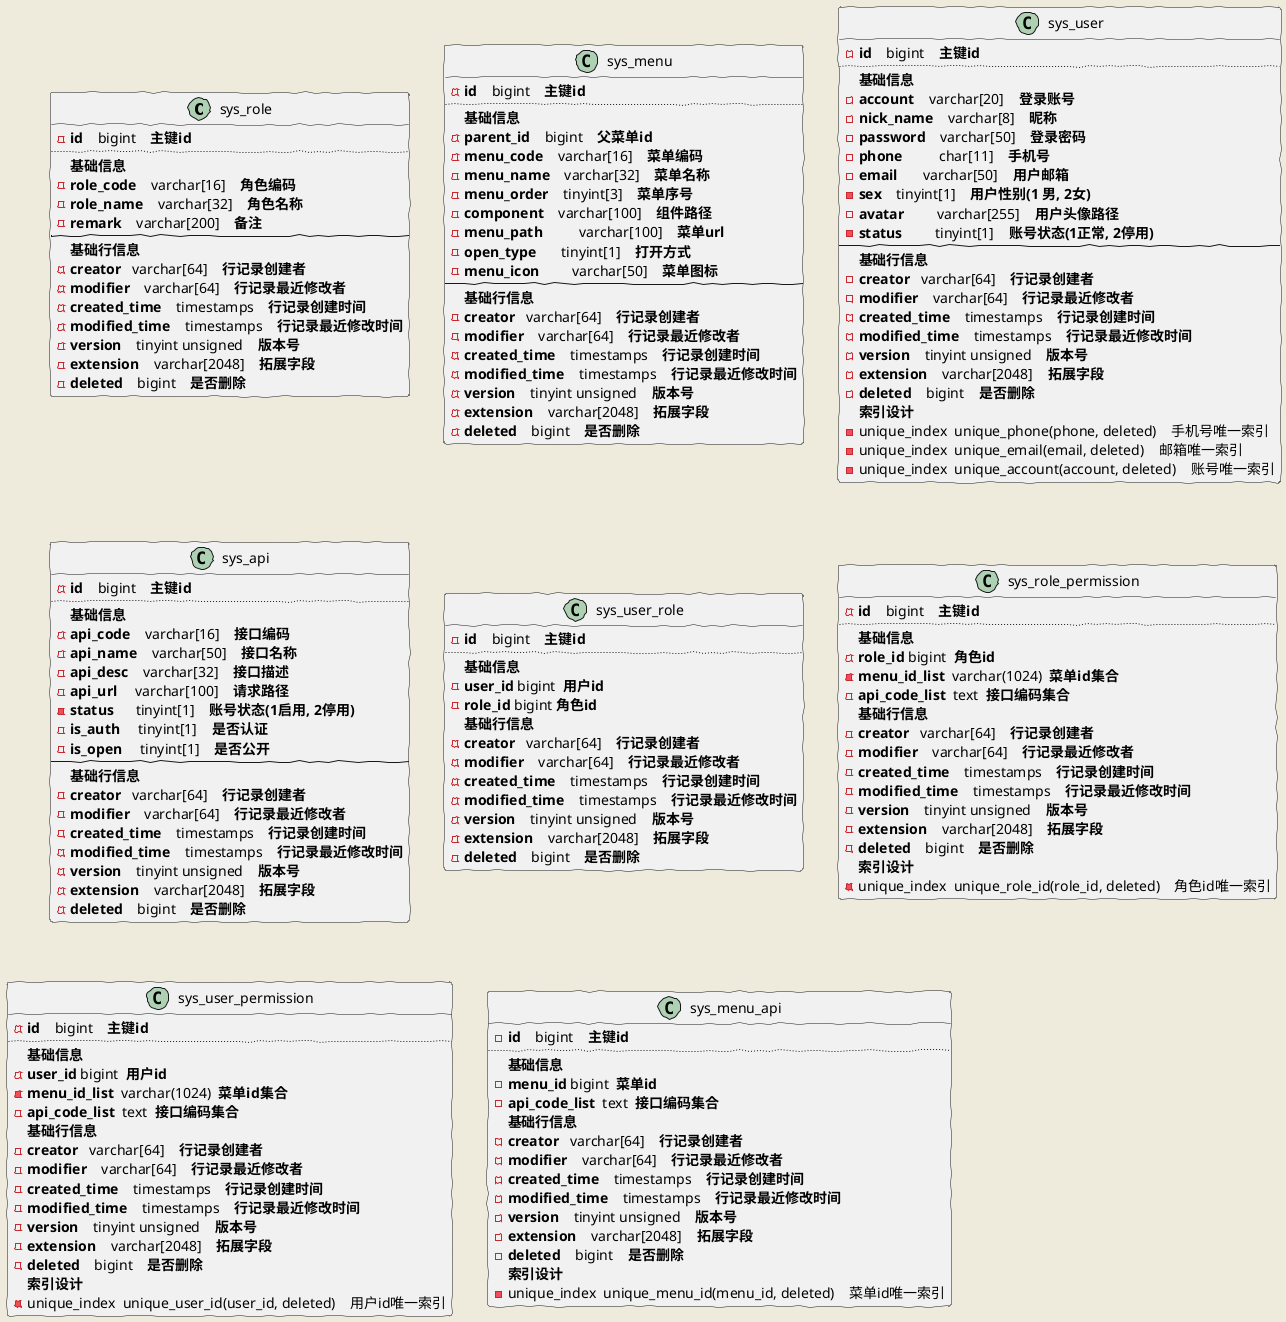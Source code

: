 @startuml
skinparam handwritten true
skinparam backgroundColor #EEEBDC
skinparam actorStyle hollow

class sys_role{
    - **id**    bigint    **主键id**
    ..
     **基础信息**
        - **role_code**    varchar[16]    **角色编码**
        - **role_name**    varchar[32]    **角色名称**
        - **remark**    varchar[200]    **备注**
    --
    **基础行信息**
        - **creator**   varchar[64]    **行记录创建者**
        - **modifier**    varchar[64]    **行记录最近修改者**
        - **created_time**    timestamps    **行记录创建时间**
        - **modified_time**    timestamps    **行记录最近修改时间**
        - **version**    tinyint unsigned    **版本号**
        - **extension**    varchar[2048]    **拓展字段**
        - **deleted**    bigint    **是否删除**
}

class sys_menu {
    - **id**    bigint    **主键id**
    ..
     **基础信息**
        - **parent_id**    bigint    **父菜单id**
        - **menu_code**    varchar[16]    **菜单编码**
        - **menu_name**    varchar[32]    **菜单名称**
        - **menu_order**    tinyint[3]    **菜单序号**
        - **component**    varchar[100]    **组件路径**
        - **menu_path**          varchar[100]    **菜单url**
        - **open_type**       tinyint[1]    **打开方式**
        - **menu_icon**         varchar[50]    **菜单图标**
    --
    **基础行信息**
        - **creator**   varchar[64]    **行记录创建者**
        - **modifier**    varchar[64]    **行记录最近修改者**
        - **created_time**    timestamps    **行记录创建时间**
        - **modified_time**    timestamps    **行记录最近修改时间**
        - **version**    tinyint unsigned    **版本号**
        - **extension**    varchar[2048]    **拓展字段**
        - **deleted**    bigint    **是否删除**
}

class sys_user {
    - **id**    bigint    **主键id**
    ..
     **基础信息**
        - **account**    varchar[20]    **登录账号**
        - **nick_name**    varchar[8]    **昵称**
        - **password**    varchar[50]    **登录密码**
        - **phone**          char[11]    **手机号**
        - **email**       varchar[50]    **用户邮箱**
        - **sex**    tinyint[1]    **用户性别(1 男, 2女)**
        - **avatar**         varchar[255]    **用户头像路径**
        - **status**         tinyint[1]    **账号状态(1正常, 2停用)**
    --
    **基础行信息**
        - **creator**   varchar[64]    **行记录创建者**
        - **modifier**    varchar[64]    **行记录最近修改者**
        - **created_time**    timestamps    **行记录创建时间**
        - **modified_time**    timestamps    **行记录最近修改时间**
        - **version**    tinyint unsigned    **版本号**
        - **extension**    varchar[2048]    **拓展字段**
        - **deleted**    bigint    **是否删除**
    **索引设计**
        - unique_index  unique_phone(phone, deleted)    手机号唯一索引
        - unique_index  unique_email(email, deleted)    邮箱唯一索引
        - unique_index  unique_account(account, deleted)    账号唯一索引
}

class sys_api {
    - **id**    bigint    **主键id**
    ..
     **基础信息**
        - **api_code**    varchar[16]    **接口编码**
        - **api_name**    varchar[50]    **接口名称**
        - **api_desc**    varchar[32]    **接口描述**
        - **api_url**     varchar[100]    **请求路径**
        - **status**      tinyint[1]    **账号状态(1启用, 2停用)**
        - **is_auth**     tinyint[1]    **是否认证**
        - **is_open**     tinyint[1]    **是否公开**
    --
    **基础行信息**
        - **creator**   varchar[64]    **行记录创建者**
        - **modifier**    varchar[64]    **行记录最近修改者**
        - **created_time**    timestamps    **行记录创建时间**
        - **modified_time**    timestamps    **行记录最近修改时间**
        - **version**    tinyint unsigned    **版本号**
        - **extension**    varchar[2048]    **拓展字段**
        - **deleted**    bigint    **是否删除**
}

class sys_user_role {
    - **id**    bigint    **主键id**
    ..
    **基础信息**
        - **user_id** bigint  **用户id**
        - **role_id** bigint **角色id**
    **基础行信息**
        - **creator**   varchar[64]    **行记录创建者**
        - **modifier**    varchar[64]    **行记录最近修改者**
        - **created_time**    timestamps    **行记录创建时间**
        - **modified_time**    timestamps    **行记录最近修改时间**
        - **version**    tinyint unsigned    **版本号**
        - **extension**    varchar[2048]    **拓展字段**
        - **deleted**    bigint    **是否删除**
}

class sys_role_permission {
    - **id**    bigint    **主键id**
    ..
    **基础信息**
        - **role_id** bigint  **角色id**
        - **menu_id_list**  varchar(1024)  **菜单id集合**
        - **api_code_list**  text  **接口编码集合**
    **基础行信息**
        - **creator**   varchar[64]    **行记录创建者**
        - **modifier**    varchar[64]    **行记录最近修改者**
        - **created_time**    timestamps    **行记录创建时间**
        - **modified_time**    timestamps    **行记录最近修改时间**
        - **version**    tinyint unsigned    **版本号**
        - **extension**    varchar[2048]    **拓展字段**
        - **deleted**    bigint    **是否删除**
    **索引设计**
        - unique_index  unique_role_id(role_id, deleted)    角色id唯一索引
}

class sys_user_permission {
    - **id**    bigint    **主键id**
    ..
    **基础信息**
        - **user_id** bigint  **用户id**
        - **menu_id_list**  varchar(1024)  **菜单id集合**
        - **api_code_list**  text  **接口编码集合**
    **基础行信息**
        - **creator**   varchar[64]    **行记录创建者**
        - **modifier**    varchar[64]    **行记录最近修改者**
        - **created_time**    timestamps    **行记录创建时间**
        - **modified_time**    timestamps    **行记录最近修改时间**
        - **version**    tinyint unsigned    **版本号**
        - **extension**    varchar[2048]    **拓展字段**
        - **deleted**    bigint    **是否删除**
    **索引设计**
        - unique_index  unique_user_id(user_id, deleted)    用户id唯一索引
}

class sys_menu_api {
    - **id**    bigint    **主键id**
    ..
    **基础信息**
        - **menu_id** bigint  **菜单id**
        - **api_code_list**  text  **接口编码集合**
    **基础行信息**
        - **creator**   varchar[64]    **行记录创建者**
        - **modifier**    varchar[64]    **行记录最近修改者**
        - **created_time**    timestamps    **行记录创建时间**
        - **modified_time**    timestamps    **行记录最近修改时间**
        - **version**    tinyint unsigned    **版本号**
        - **extension**    varchar[2048]    **拓展字段**
        - **deleted**    bigint    **是否删除**
    **索引设计**
        - unique_index  unique_menu_id(menu_id, deleted)    菜单id唯一索引
}
@enduml
